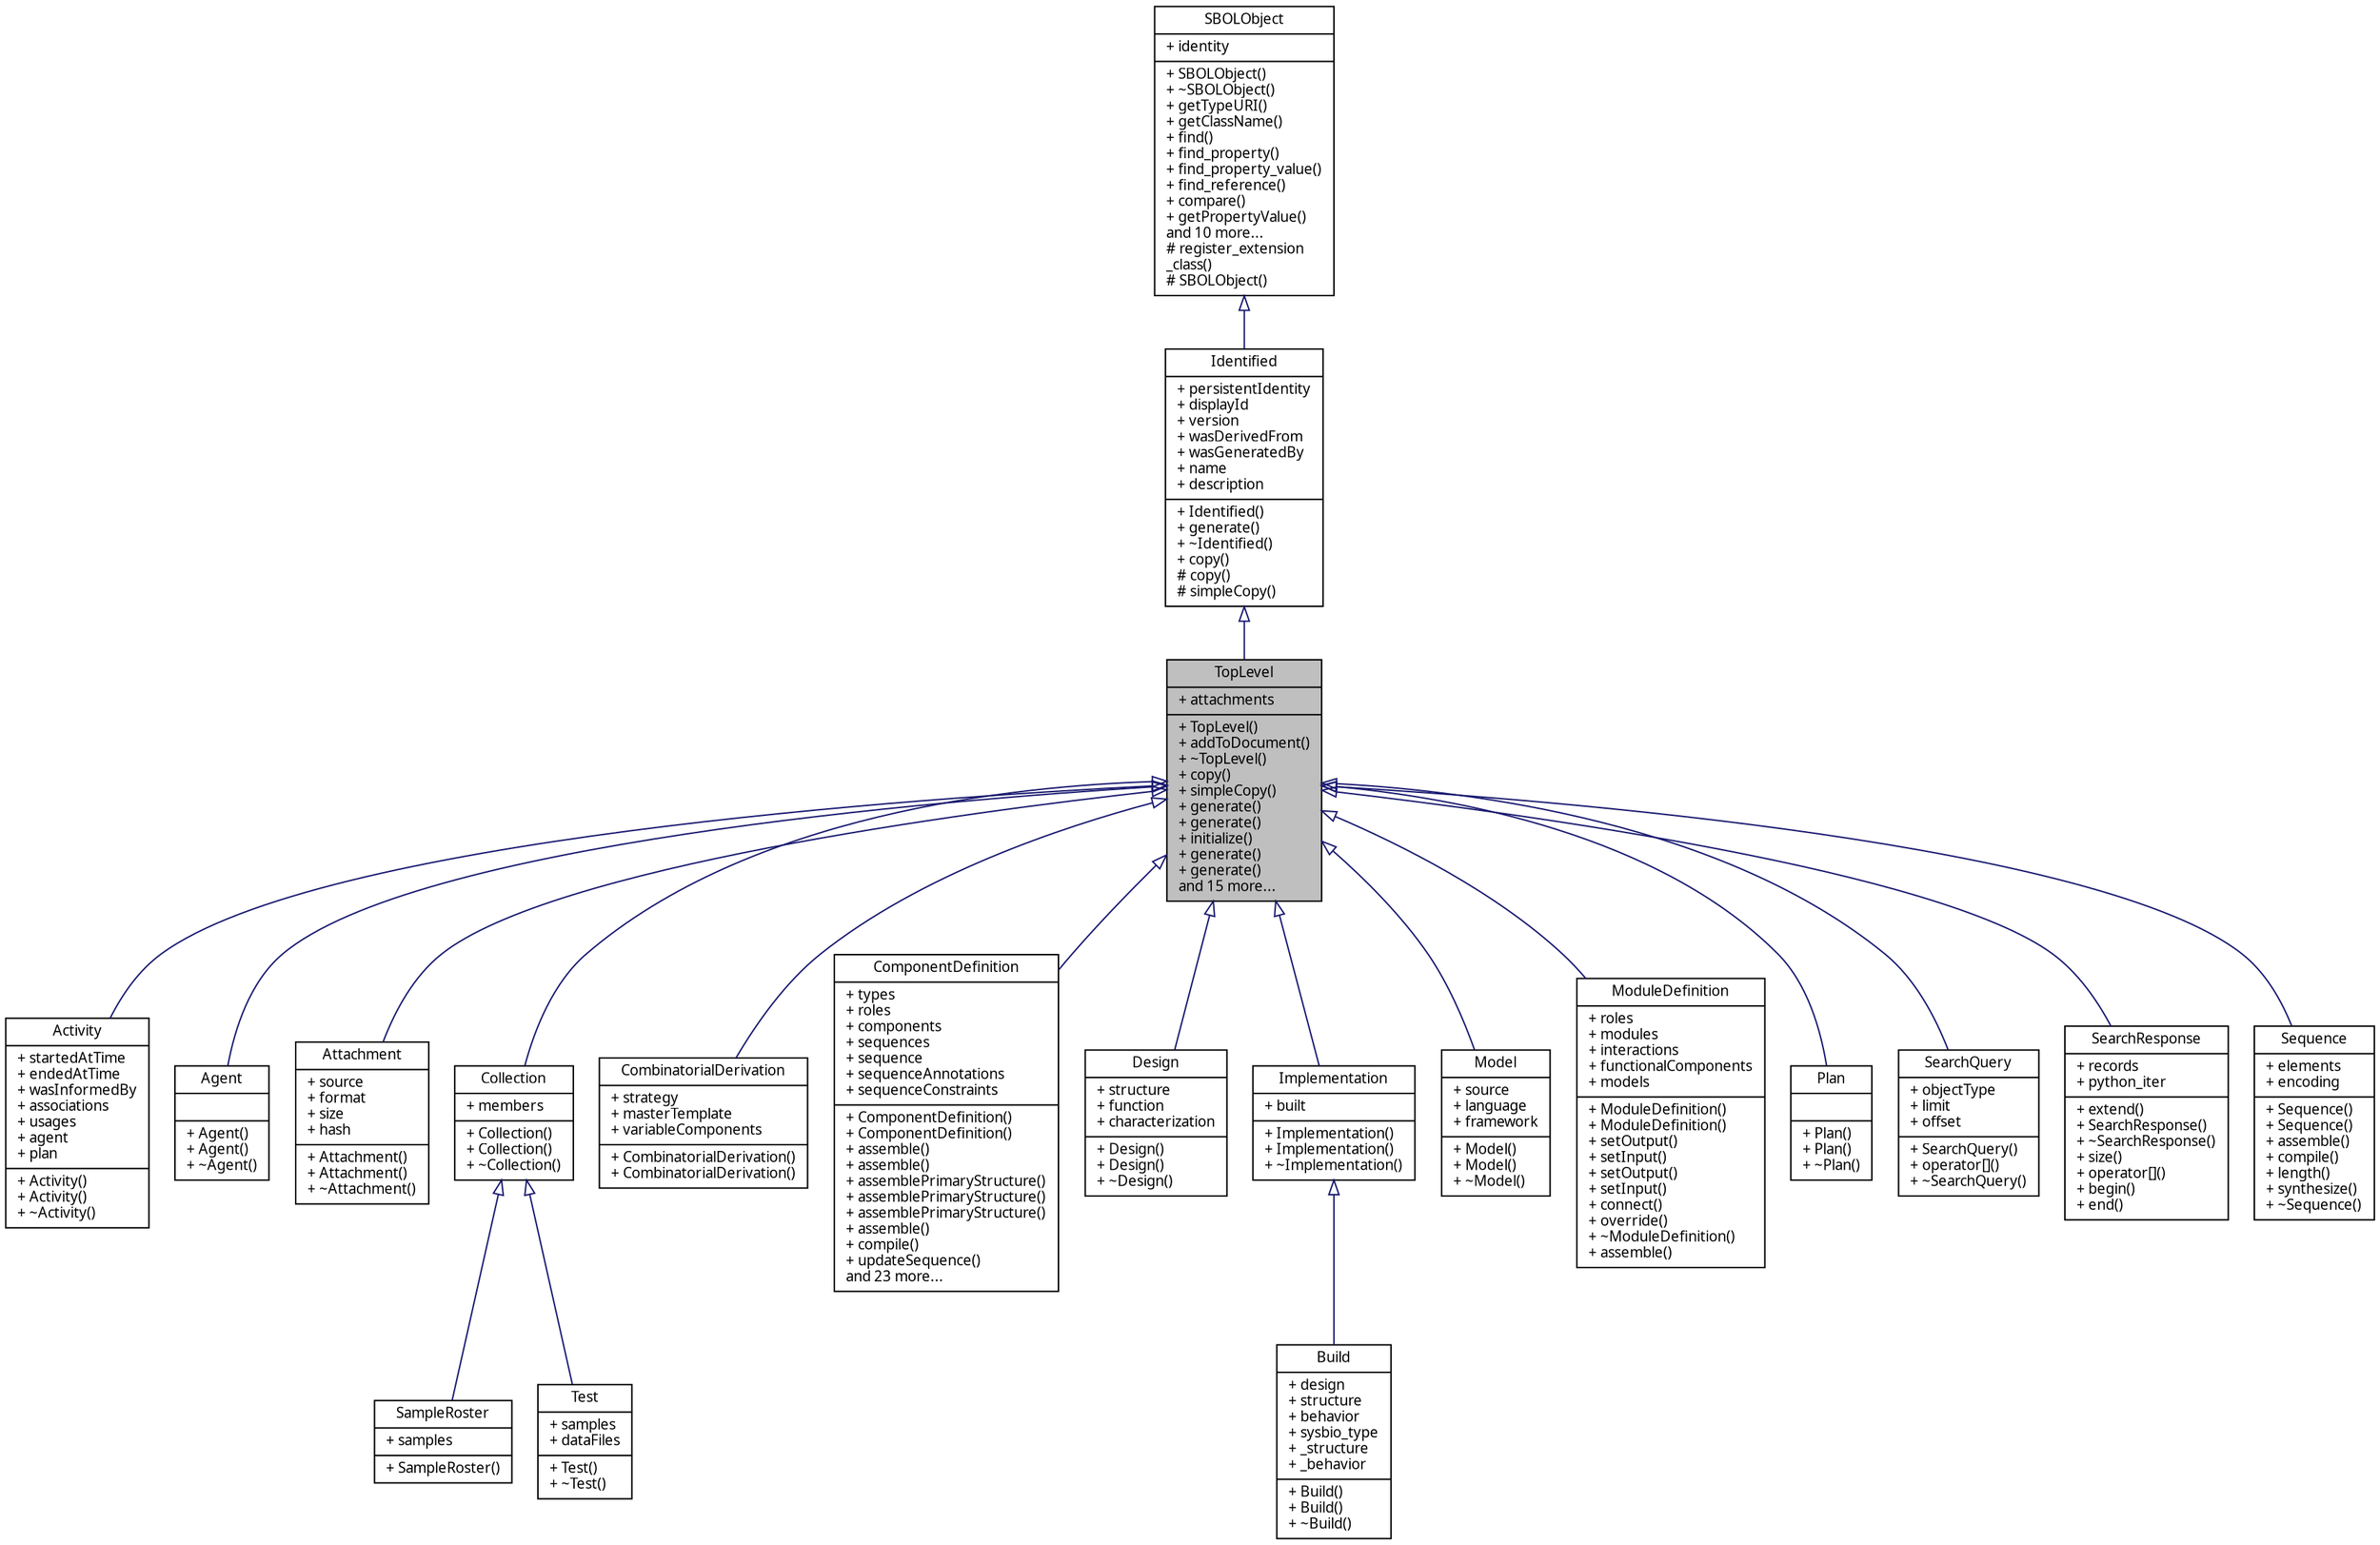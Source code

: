 digraph "TopLevel"
{
  edge [fontname="FreeSans.ttf",fontsize="10",labelfontname="FreeSans.ttf",labelfontsize="10"];
  node [fontname="FreeSans.ttf",fontsize="10",shape=record];
  Node0 [label="{TopLevel\n|+ attachments\l|+ TopLevel()\l+ addToDocument()\l+ ~TopLevel()\l+ copy()\l+ simpleCopy()\l+ generate()\l+ generate()\l+ initialize()\l+ generate()\l+ generate()\land 15 more...\l}",height=0.2,width=0.4,color="black", fillcolor="grey75", style="filled", fontcolor="black"];
  Node1 -> Node0 [dir="back",color="midnightblue",fontsize="10",style="solid",arrowtail="onormal",fontname="FreeSans.ttf"];
  Node1 [label="{Identified\n|+ persistentIdentity\l+ displayId\l+ version\l+ wasDerivedFrom\l+ wasGeneratedBy\l+ name\l+ description\l|+ Identified()\l+ generate()\l+ ~Identified()\l+ copy()\l# copy()\l# simpleCopy()\l}",height=0.2,width=0.4,color="black", fillcolor="white", style="filled",URL="$classsbol_1_1_identified.html",tooltip="All SBOL-defined classes are directly or indirectly derived from the Identified abstract class..."];
  Node2 -> Node1 [dir="back",color="midnightblue",fontsize="10",style="solid",arrowtail="onormal",fontname="FreeSans.ttf"];
  Node2 [label="{SBOLObject\n|+ identity\l|+ SBOLObject()\l+ ~SBOLObject()\l+ getTypeURI()\l+ getClassName()\l+ find()\l+ find_property()\l+ find_property_value()\l+ find_reference()\l+ compare()\l+ getPropertyValue()\land 10 more...\l# register_extension\l_class()\l# SBOLObject()\l}",height=0.2,width=0.4,color="black", fillcolor="white", style="filled",URL="$classsbol_1_1_s_b_o_l_object.html",tooltip="An SBOLObject converts a C++ class data structure into an RDF triple store and contains methods for s..."];
  Node0 -> Node3 [dir="back",color="midnightblue",fontsize="10",style="solid",arrowtail="onormal",fontname="FreeSans.ttf"];
  Node3 [label="{Activity\n|+ startedAtTime\l+ endedAtTime\l+ wasInformedBy\l+ associations\l+ usages\l+ agent\l+ plan\l|+ Activity()\l+ Activity()\l+ ~Activity()\l}",height=0.2,width=0.4,color="black", fillcolor="white", style="filled",URL="$classsbol_1_1_activity.html",tooltip="A generated Entity is linked through a wasGeneratedBy relationship to an Activity, which is used to describe how different Agents and other entities were used. An Activity is linked through a qualifiedAssociation to Associations, to describe the role of agents, and is linked through qualifiedUsage to Usages to describe the role of other entities used as part of the activity. Moreover, each Activity includes optional startedAtTime and endedAtTime properties. When using Activity to capture how an entity was derived, it is expected that any additional information needed will be attached as annotations. This may include software settings or textual notes. Activities can also be linked together using the wasInformedBy relationship to provide dependency without explicitly specifying start and end times. "];
  Node0 -> Node4 [dir="back",color="midnightblue",fontsize="10",style="solid",arrowtail="onormal",fontname="FreeSans.ttf"];
  Node4 [label="{Agent\n||+ Agent()\l+ Agent()\l+ ~Agent()\l}",height=0.2,width=0.4,color="black", fillcolor="white", style="filled",URL="$classsbol_1_1_agent.html",tooltip="Examples of agents are person, organisation or software. These agents should be annotated with additi..."];
  Node0 -> Node5 [dir="back",color="midnightblue",fontsize="10",style="solid",arrowtail="onormal",fontname="FreeSans.ttf"];
  Node5 [label="{Attachment\n|+ source\l+ format\l+ size\l+ hash\l|+ Attachment()\l+ Attachment()\l+ ~Attachment()\l}",height=0.2,width=0.4,color="black", fillcolor="white", style="filled",URL="$classsbol_1_1_attachment.html",tooltip="The Attachment class is a general container for data files, especially experimental data files..."];
  Node0 -> Node6 [dir="back",color="midnightblue",fontsize="10",style="solid",arrowtail="onormal",fontname="FreeSans.ttf"];
  Node6 [label="{Collection\n|+ members\l|+ Collection()\l+ Collection()\l+ ~Collection()\l}",height=0.2,width=0.4,color="black", fillcolor="white", style="filled",URL="$classsbol_1_1_collection.html",tooltip="The Collection class is a class that groups together a set of TopLevel objects that have something in..."];
  Node6 -> Node7 [dir="back",color="midnightblue",fontsize="10",style="solid",arrowtail="onormal",fontname="FreeSans.ttf"];
  Node7 [label="{SampleRoster\n|+ samples\l|+ SampleRoster()\l}",height=0.2,width=0.4,color="black", fillcolor="white", style="filled",URL="$classsbol_1_1_sample_roster.html",tooltip="A SampleRoster is a container used to group Builds that are included in an experiment together..."];
  Node6 -> Node8 [dir="back",color="midnightblue",fontsize="10",style="solid",arrowtail="onormal",fontname="FreeSans.ttf"];
  Node8 [label="{Test\n|+ samples\l+ dataFiles\l|+ Test()\l+ ~Test()\l}",height=0.2,width=0.4,color="black", fillcolor="white", style="filled",URL="$classsbol_1_1_test.html",tooltip="A Test is a container for experimental data. A Test is the product of the third step of libSBOL&#39;s for..."];
  Node0 -> Node9 [dir="back",color="midnightblue",fontsize="10",style="solid",arrowtail="onormal",fontname="FreeSans.ttf"];
  Node9 [label="{CombinatorialDerivation\n|+ strategy\l+ masterTemplate\l+ variableComponents\l|+ CombinatorialDerivation()\l+ CombinatorialDerivation()\l}",height=0.2,width=0.4,color="black", fillcolor="white", style="filled",URL="$classsbol_1_1_combinatorial_derivation.html",tooltip="A ComponentDeriviation specifies the composition of a combinatorial design or variant library for com..."];
  Node0 -> Node10 [dir="back",color="midnightblue",fontsize="10",style="solid",arrowtail="onormal",fontname="FreeSans.ttf"];
  Node10 [label="{ComponentDefinition\n|+ types\l+ roles\l+ components\l+ sequences\l+ sequence\l+ sequenceAnnotations\l+ sequenceConstraints\l|+ ComponentDefinition()\l+ ComponentDefinition()\l+ assemble()\l+ assemble()\l+ assemblePrimaryStructure()\l+ assemblePrimaryStructure()\l+ assemblePrimaryStructure()\l+ assemble()\l+ compile()\l+ updateSequence()\land 23 more...\l}",height=0.2,width=0.4,color="black", fillcolor="white", style="filled",URL="$classsbol_1_1_component_definition.html",tooltip="The ComponentDefinition class represents the structural entities of a biological design. "];
  Node0 -> Node11 [dir="back",color="midnightblue",fontsize="10",style="solid",arrowtail="onormal",fontname="FreeSans.ttf"];
  Node11 [label="{Design\n|+ structure\l+ function\l+ characterization\l|+ Design()\l+ Design()\l+ ~Design()\l}",height=0.2,width=0.4,color="black", fillcolor="white", style="filled",URL="$classsbol_1_1_design.html",tooltip="This class represents a biological Design. A Design is a conceptual representation of a biological sy..."];
  Node0 -> Node12 [dir="back",color="midnightblue",fontsize="10",style="solid",arrowtail="onormal",fontname="FreeSans.ttf"];
  Node12 [label="{Implementation\n|+ built\l|+ Implementation()\l+ Implementation()\l+ ~Implementation()\l}",height=0.2,width=0.4,color="black", fillcolor="white", style="filled",URL="$classsbol_1_1_implementation.html",tooltip="An Implementation represents a real, physical instance of a synthetic biological construct which may ..."];
  Node12 -> Node13 [dir="back",color="midnightblue",fontsize="10",style="solid",arrowtail="onormal",fontname="FreeSans.ttf"];
  Node13 [label="{Build\n|+ design\l+ structure\l+ behavior\l+ sysbio_type\l+ _structure\l+ _behavior\l|+ Build()\l+ Build()\l+ ~Build()\l}",height=0.2,width=0.4,color="black", fillcolor="white", style="filled",URL="$classsbol_1_1_build.html",tooltip="A Build is a realization of a Design. For practical purposes, a Build can represent a biological clon..."];
  Node0 -> Node14 [dir="back",color="midnightblue",fontsize="10",style="solid",arrowtail="onormal",fontname="FreeSans.ttf"];
  Node14 [label="{Model\n|+ source\l+ language\l+ framework\l|+ Model()\l+ Model()\l+ ~Model()\l}",height=0.2,width=0.4,color="black", fillcolor="white", style="filled",URL="$classsbol_1_1_model.html",tooltip="The purpose of the Model class is to serve as a placeholder for an external computational model and p..."];
  Node0 -> Node15 [dir="back",color="midnightblue",fontsize="10",style="solid",arrowtail="onormal",fontname="FreeSans.ttf"];
  Node15 [label="{ModuleDefinition\n|+ roles\l+ modules\l+ interactions\l+ functionalComponents\l+ models\l|+ ModuleDefinition()\l+ ModuleDefinition()\l+ setOutput()\l+ setInput()\l+ setOutput()\l+ setInput()\l+ connect()\l+ override()\l+ ~ModuleDefinition()\l+ assemble()\l}",height=0.2,width=0.4,color="black", fillcolor="white", style="filled",URL="$classsbol_1_1_module_definition.html",tooltip="The ModuleDefinition class represents a grouping of structural and functional entities in a biologica..."];
  Node0 -> Node16 [dir="back",color="midnightblue",fontsize="10",style="solid",arrowtail="onormal",fontname="FreeSans.ttf"];
  Node16 [label="{Plan\n||+ Plan()\l+ Plan()\l+ ~Plan()\l}",height=0.2,width=0.4,color="black", fillcolor="white", style="filled",URL="$classsbol_1_1_plan.html",tooltip="Examples of agents are person, organisation or software. These agents should be annotated with additi..."];
  Node0 -> Node17 [dir="back",color="midnightblue",fontsize="10",style="solid",arrowtail="onormal",fontname="FreeSans.ttf"];
  Node17 [label="{SearchQuery\n|+ objectType\l+ limit\l+ offset\l|+ SearchQuery()\l+ operator[]()\l+ ~SearchQuery()\l}",height=0.2,width=0.4,color="black", fillcolor="white", style="filled",URL="$classsbol_1_1_search_query.html",tooltip="A SearchQuery object is used to configure advanced searches for bioparts in a PartShop. Advanced searches are useful for matching values across multiple fields, or to specify multiple values in a single field. "];
  Node0 -> Node18 [dir="back",color="midnightblue",fontsize="10",style="solid",arrowtail="onormal",fontname="FreeSans.ttf"];
  Node18 [label="{SearchResponse\n|+ records\l+ python_iter\l|+ extend()\l+ SearchResponse()\l+ ~SearchResponse()\l+ size()\l+ operator[]()\l+ begin()\l+ end()\l}",height=0.2,width=0.4,color="black", fillcolor="white", style="filled",URL="$classsbol_1_1_search_response.html",tooltip="A SearchResponse is a container of search records returned by a search request. "];
  Node0 -> Node19 [dir="back",color="midnightblue",fontsize="10",style="solid",arrowtail="onormal",fontname="FreeSans.ttf"];
  Node19 [label="{Sequence\n|+ elements\l+ encoding\l|+ Sequence()\l+ Sequence()\l+ assemble()\l+ compile()\l+ length()\l+ synthesize()\l+ ~Sequence()\l}",height=0.2,width=0.4,color="black", fillcolor="white", style="filled",URL="$classsbol_1_1_sequence.html",tooltip="The primary structure (eg, nucleotide or amino acid sequence) of a ComponentDefinition object..."];
}
